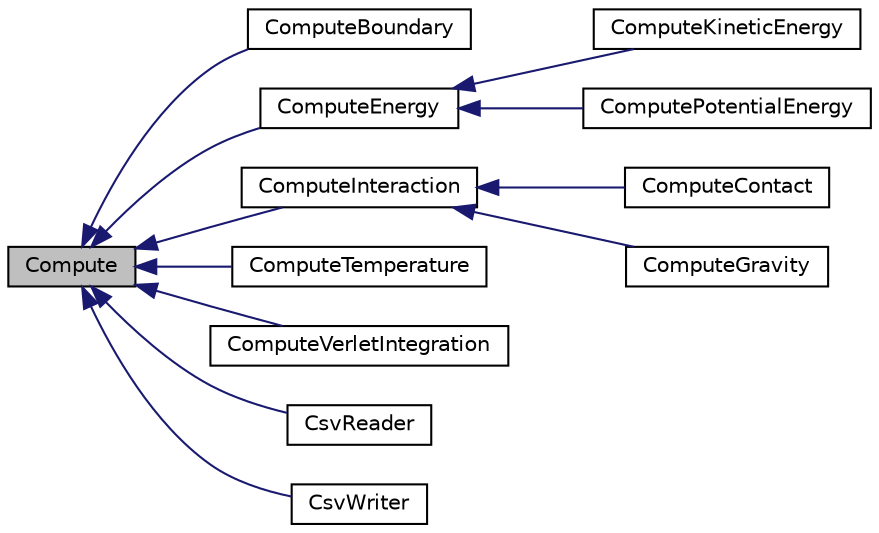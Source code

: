 digraph "Compute"
{
  edge [fontname="Helvetica",fontsize="10",labelfontname="Helvetica",labelfontsize="10"];
  node [fontname="Helvetica",fontsize="10",shape=record];
  rankdir="LR";
  Node0 [label="Compute",height=0.2,width=0.4,color="black", fillcolor="grey75", style="filled", fontcolor="black"];
  Node0 -> Node1 [dir="back",color="midnightblue",fontsize="10",style="solid",fontname="Helvetica"];
  Node1 [label="ComputeBoundary",height=0.2,width=0.4,color="black", fillcolor="white", style="filled",URL="$class_compute_boundary.html",tooltip="Compute interaction with simulation box. "];
  Node0 -> Node2 [dir="back",color="midnightblue",fontsize="10",style="solid",fontname="Helvetica"];
  Node2 [label="ComputeEnergy",height=0.2,width=0.4,color="black", fillcolor="white", style="filled",URL="$class_compute_energy.html",tooltip="Base class for energy computation. "];
  Node2 -> Node3 [dir="back",color="midnightblue",fontsize="10",style="solid",fontname="Helvetica"];
  Node3 [label="ComputeKineticEnergy",height=0.2,width=0.4,color="black", fillcolor="white", style="filled",URL="$class_compute_kinetic_energy.html",tooltip="Compute kinetic energy of system. "];
  Node2 -> Node4 [dir="back",color="midnightblue",fontsize="10",style="solid",fontname="Helvetica"];
  Node4 [label="ComputePotentialEnergy",height=0.2,width=0.4,color="black", fillcolor="white", style="filled",URL="$class_compute_potential_energy.html",tooltip="Compute potential energy of system. "];
  Node0 -> Node5 [dir="back",color="midnightblue",fontsize="10",style="solid",fontname="Helvetica"];
  Node5 [label="ComputeInteraction",height=0.2,width=0.4,color="black", fillcolor="white", style="filled",URL="$class_compute_interaction.html",tooltip="Base class for interaction computation. "];
  Node5 -> Node6 [dir="back",color="midnightblue",fontsize="10",style="solid",fontname="Helvetica"];
  Node6 [label="ComputeContact",height=0.2,width=0.4,color="black", fillcolor="white", style="filled",URL="$class_compute_contact.html",tooltip="Compute contact interaction between ping-pong balls. "];
  Node5 -> Node7 [dir="back",color="midnightblue",fontsize="10",style="solid",fontname="Helvetica"];
  Node7 [label="ComputeGravity",height=0.2,width=0.4,color="black", fillcolor="white", style="filled",URL="$class_compute_gravity.html",tooltip="Compute Newton gravity interaction. "];
  Node0 -> Node8 [dir="back",color="midnightblue",fontsize="10",style="solid",fontname="Helvetica"];
  Node8 [label="ComputeTemperature",height=0.2,width=0.4,color="black", fillcolor="white", style="filled",URL="$class_compute_temperature.html",tooltip="Compute contact interaction between ping-pong balls. "];
  Node0 -> Node9 [dir="back",color="midnightblue",fontsize="10",style="solid",fontname="Helvetica"];
  Node9 [label="ComputeVerletIntegration",height=0.2,width=0.4,color="black", fillcolor="white", style="filled",URL="$class_compute_verlet_integration.html",tooltip="Integrate equation of motion. "];
  Node0 -> Node10 [dir="back",color="midnightblue",fontsize="10",style="solid",fontname="Helvetica"];
  Node10 [label="CsvReader",height=0.2,width=0.4,color="black", fillcolor="white", style="filled",URL="$class_csv_reader.html",tooltip="Read system from csv input file. "];
  Node0 -> Node11 [dir="back",color="midnightblue",fontsize="10",style="solid",fontname="Helvetica"];
  Node11 [label="CsvWriter",height=0.2,width=0.4,color="black", fillcolor="white", style="filled",URL="$class_csv_writer.html",tooltip="Write system state to csv file. "];
}
